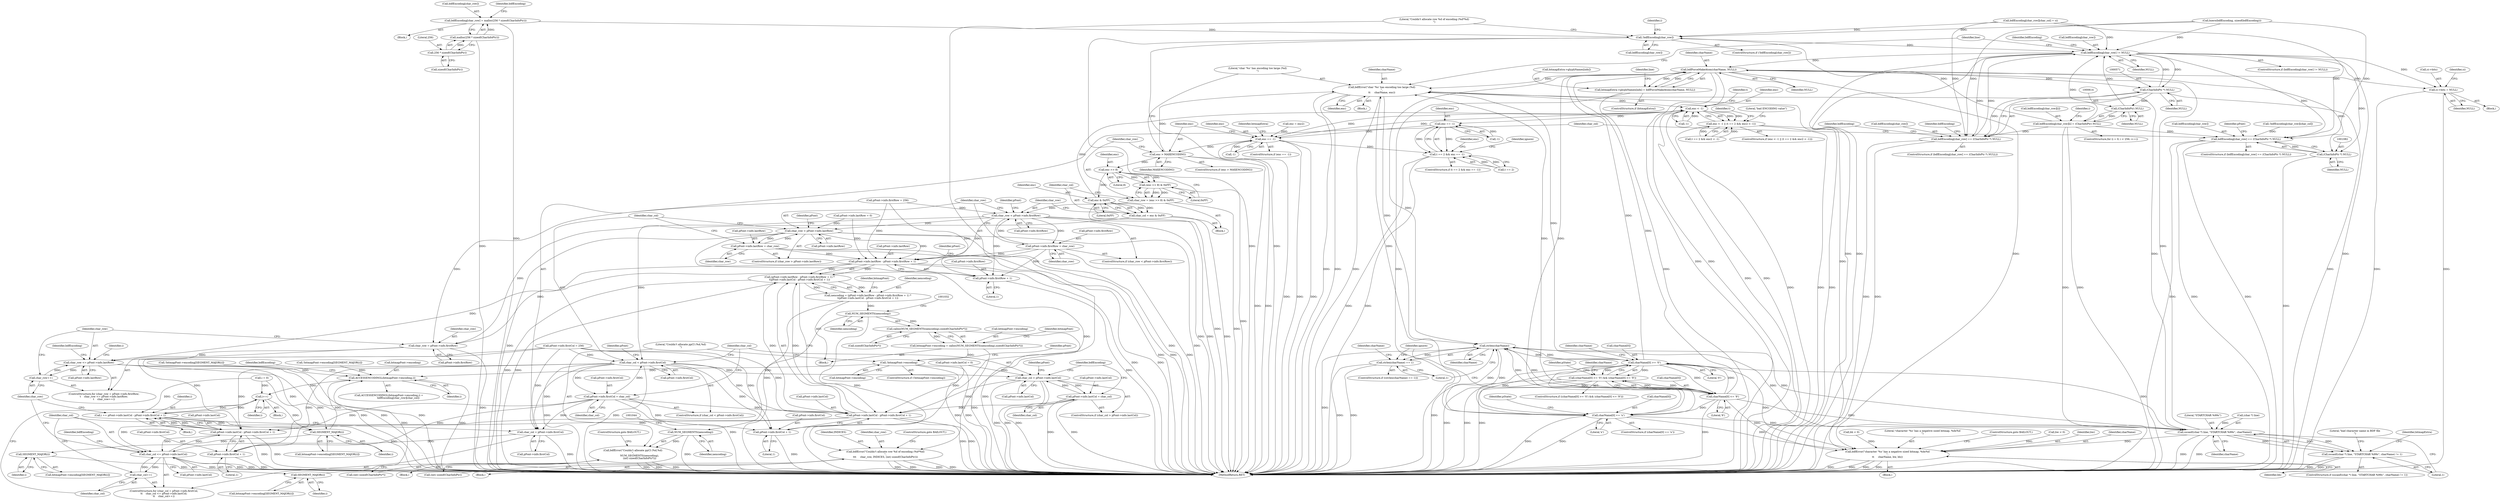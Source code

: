 digraph "0_libxfont_4d024ac10f964f6bd372ae0dd14f02772a6e5f63@API" {
"1000574" [label="(Call,bdfEncoding[char_row] = malloc(256 * sizeof(CharInfoPtr)))"];
"1000578" [label="(Call,malloc(256 * sizeof(CharInfoPtr)))"];
"1000579" [label="(Call,256 * sizeof(CharInfoPtr))"];
"1000584" [label="(Call,!bdfEncoding[char_row])"];
"1000617" [label="(Call,bdfEncoding[char_row] != NULL)"];
"1000403" [label="(Call,bdfForceMakeAtom(charName, NULL))"];
"1000397" [label="(Call,bitmapExtra->glyphNames[ndx] = bdfForceMakeAtom(charName, NULL))"];
"1000487" [label="(Call,bdfError(\"char '%s' has encoding too large (%d)\n\",\n\t\t     charName, enc))"];
"1000435" [label="(Call,enc < -1)"];
"1000434" [label="(Call,enc < -1 || (t == 2 && enc2 < -1))"];
"1000456" [label="(Call,enc == -1)"];
"1000452" [label="(Call,t == 2 && enc == -1)"];
"1000467" [label="(Call,enc == -1)"];
"1000483" [label="(Call,enc > MAXENCODING)"];
"1000496" [label="(Call,enc >> 8)"];
"1000495" [label="(Call,(enc >> 8) & 0xFF)"];
"1000493" [label="(Call,char_row = (enc >> 8) & 0xFF)"];
"1000506" [label="(Call,char_row < pFont->info.firstRow)"];
"1000513" [label="(Call,pFont->info.firstRow = char_row)"];
"1000998" [label="(Call,pFont->info.lastRow - pFont->info.firstRow + 1)"];
"1000997" [label="(Call,(pFont->info.lastRow - pFont->info.firstRow + 1) *\n\t(pFont->info.lastCol - pFont->info.firstCol + 1))"];
"1000995" [label="(Call,nencoding = (pFont->info.lastRow - pFont->info.firstRow + 1) *\n\t(pFont->info.lastCol - pFont->info.firstCol + 1))"];
"1001029" [label="(Call,NUM_SEGMENTS(nencoding))"];
"1001028" [label="(Call,calloc(NUM_SEGMENTS(nencoding),sizeof(CharInfoPtr*)))"];
"1001024" [label="(Call,bitmapFont->encoding = calloc(NUM_SEGMENTS(nencoding),sizeof(CharInfoPtr*)))"];
"1001034" [label="(Call,!bitmapFont->encoding)"];
"1001173" [label="(Call,ACCESSENCODINGL(bitmapFont->encoding,i))"];
"1001183" [label="(Call,i++)"];
"1001092" [label="(Call,i += pFont->info.lastCol - pFont->info.firstCol + 1)"];
"1001149" [label="(Call,SEGMENT_MAJOR(i))"];
"1001157" [label="(Call,SEGMENT_MAJOR(i))"];
"1001169" [label="(Call,SEGMENT_MAJOR(i))"];
"1001041" [label="(Call,NUM_SEGMENTS(nencoding))"];
"1001039" [label="(Call,bdfError(\"Couldn't allocate ppCI (%d,%d)\n\",\n                 NUM_SEGMENTS(nencoding),\n                 (int) sizeof(CharInfoPtr*)))"];
"1001066" [label="(Call,char_row <= pFont->info.lastRow)"];
"1001073" [label="(Call,char_row++)"];
"1001004" [label="(Call,pFont->info.firstRow + 1)"];
"1001059" [label="(Call,char_row = pFont->info.firstRow)"];
"1000521" [label="(Call,char_row > pFont->info.lastRow)"];
"1000528" [label="(Call,pFont->info.lastRow = char_row)"];
"1000589" [label="(Call,bdfError(\"Couldn't allocate row %d of encoding (%d*%d)\n\",\n\t\t\t     char_row, INDICES, (int) sizeof(CharInfoPtr)))"];
"1000502" [label="(Call,enc & 0xFF)"];
"1000500" [label="(Call,char_col = enc & 0xFF)"];
"1000536" [label="(Call,char_col < pFont->info.firstCol)"];
"1000543" [label="(Call,pFont->info.firstCol = char_col)"];
"1001011" [label="(Call,pFont->info.lastCol - pFont->info.firstCol + 1)"];
"1001094" [label="(Call,pFont->info.lastCol - pFont->info.firstCol + 1)"];
"1001117" [label="(Call,char_col <= pFont->info.lastCol)"];
"1001124" [label="(Call,char_col++)"];
"1001017" [label="(Call,pFont->info.firstCol + 1)"];
"1001100" [label="(Call,pFont->info.firstCol + 1)"];
"1001110" [label="(Call,char_col = pFont->info.firstCol)"];
"1000551" [label="(Call,char_col > pFont->info.lastCol)"];
"1000558" [label="(Call,pFont->info.lastCol = char_col)"];
"1000745" [label="(Call,bdfError(\"character '%s' has a negative sized bitmap, %dx%d\n\",\n\t\t     charName, bw, bh))"];
"1000825" [label="(Call,strlen(charName))"];
"1000384" [label="(Call,sscanf((char *) line, \"STARTCHAR %99s\", charName))"];
"1000383" [label="(Call,sscanf((char *) line, \"STARTCHAR %99s\", charName) != 1)"];
"1000824" [label="(Call,strlen(charName) == 1)"];
"1000831" [label="(Call,charName[0] >= '0')"];
"1000830" [label="(Call,(charName[0] >= '0') && (charName[0] <= '9'))"];
"1000836" [label="(Call,charName[0] <= '9')"];
"1000853" [label="(Call,charName[0] == 'x')"];
"1000570" [label="(Call,(CharInfoPtr *) NULL)"];
"1000566" [label="(Call,bdfEncoding[char_row] == (CharInfoPtr *) NULL)"];
"1000613" [label="(Call,(CharInfoPtr) NULL)"];
"1000607" [label="(Call,bdfEncoding[char_row][i] = (CharInfoPtr) NULL)"];
"1001077" [label="(Call,bdfEncoding[char_row] == (CharInfoPtr *) NULL)"];
"1000917" [label="(Call,ci->bits = NULL)"];
"1001081" [label="(Call,(CharInfoPtr *) NULL)"];
"1001042" [label="(Identifier,nencoding)"];
"1000503" [label="(Identifier,enc)"];
"1000451" [label="(ControlStructure,if (t == 2 && enc == -1))"];
"1001144" [label="(Call,!bitmapFont->encoding[SEGMENT_MAJOR(i)])"];
"1000513" [label="(Call,pFont->info.firstRow = char_row)"];
"1000844" [label="(Identifier,pState)"];
"1000598" [label="(ControlStructure,for (i = 0; i < 256; i++))"];
"1001011" [label="(Call,pFont->info.lastCol - pFont->info.firstCol + 1)"];
"1000538" [label="(Call,pFont->info.firstCol)"];
"1000433" [label="(ControlStructure,if (enc < -1 || (t == 2 && enc2 < -1)))"];
"1000458" [label="(Call,-1)"];
"1001124" [label="(Call,char_col++)"];
"1000747" [label="(Identifier,charName)"];
"1000397" [label="(Call,bitmapExtra->glyphNames[ndx] = bdfForceMakeAtom(charName, NULL))"];
"1000616" [label="(ControlStructure,if (bdfEncoding[char_row] != NULL))"];
"1000492" [label="(Block,)"];
"1000389" [label="(Identifier,charName)"];
"1000565" [label="(ControlStructure,if (bdfEncoding[char_row] == (CharInfoPtr *) NULL))"];
"1001078" [label="(Call,bdfEncoding[char_row])"];
"1000498" [label="(Literal,8)"];
"1000466" [label="(ControlStructure,if (enc == -1))"];
"1001004" [label="(Call,pFont->info.firstRow + 1)"];
"1001059" [label="(Call,char_row = pFont->info.firstRow)"];
"1000123" [label="(Block,)"];
"1001051" [label="(Identifier,pFont)"];
"1000572" [label="(Identifier,NULL)"];
"1001068" [label="(Call,pFont->info.lastRow)"];
"1000578" [label="(Call,malloc(256 * sizeof(CharInfoPtr)))"];
"1000495" [label="(Call,(enc >> 8) & 0xFF)"];
"1001076" [label="(ControlStructure,if (bdfEncoding[char_row] == (CharInfoPtr *) NULL))"];
"1000537" [label="(Identifier,char_col)"];
"1000827" [label="(Literal,1)"];
"1000606" [label="(Identifier,i)"];
"1000836" [label="(Call,charName[0] <= '9')"];
"1000457" [label="(Identifier,enc)"];
"1000398" [label="(Call,bitmapExtra->glyphNames[ndx])"];
"1000918" [label="(Call,ci->bits)"];
"1001177" [label="(Identifier,i)"];
"1000558" [label="(Call,pFont->info.lastCol = char_col)"];
"1000585" [label="(Call,bdfEncoding[char_row])"];
"1000483" [label="(Call,enc > MAXENCODING)"];
"1000449" [label="(Literal,\"bad ENCODING value\")"];
"1000588" [label="(Block,)"];
"1000591" [label="(Identifier,char_row)"];
"1000824" [label="(Call,strlen(charName) == 1)"];
"1000861" [label="(Identifier,pState)"];
"1000613" [label="(Call,(CharInfoPtr) NULL)"];
"1000608" [label="(Call,bdfEncoding[char_row][i])"];
"1001081" [label="(Call,(CharInfoPtr *) NULL)"];
"1001025" [label="(Call,bitmapFont->encoding)"];
"1001058" [label="(ControlStructure,for (char_row = pFont->info.firstRow;\n\t    char_row <= pFont->info.lastRow;\n\t    char_row++))"];
"1000738" [label="(Call,bh < 0)"];
"1000746" [label="(Literal,\"character '%s' has a negative sized bitmap, %dx%d\n\")"];
"1000506" [label="(Call,char_row < pFont->info.firstRow)"];
"1000339" [label="(Call,pFont->info.firstCol = 256)"];
"1000830" [label="(Call,(charName[0] >= '0') && (charName[0] <= '9'))"];
"1000831" [label="(Call,charName[0] >= '0')"];
"1000567" [label="(Call,bdfEncoding[char_row])"];
"1000507" [label="(Identifier,char_row)"];
"1000876" [label="(Block,)"];
"1000456" [label="(Call,enc == -1)"];
"1000460" [label="(Call,enc = enc2)"];
"1000593" [label="(Call,(int) sizeof(CharInfoPtr))"];
"1000534" [label="(Identifier,char_row)"];
"1000750" [label="(ControlStructure,goto BAILOUT;)"];
"1000516" [label="(Identifier,pFont)"];
"1000487" [label="(Call,bdfError(\"char '%s' has encoding too large (%d)\n\",\n\t\t     charName, enc))"];
"1000553" [label="(Call,pFont->info.lastCol)"];
"1000826" [label="(Identifier,charName)"];
"1000536" [label="(Call,char_col < pFont->info.firstCol)"];
"1001180" [label="(Identifier,bdfEncoding)"];
"1000494" [label="(Identifier,char_row)"];
"1001030" [label="(Identifier,nencoding)"];
"1001035" [label="(Call,bitmapFont->encoding)"];
"1001010" [label="(Literal,1)"];
"1000404" [label="(Identifier,charName)"];
"1000832" [label="(Call,charName[0])"];
"1000579" [label="(Call,256 * sizeof(CharInfoPtr))"];
"1000453" [label="(Call,t == 2)"];
"1000493" [label="(Call,char_row = (enc >> 8) & 0xFF)"];
"1000441" [label="(Identifier,t)"];
"1000346" [label="(Call,pFont->info.lastCol = 0)"];
"1001094" [label="(Call,pFont->info.lastCol - pFont->info.firstCol + 1)"];
"1001047" [label="(ControlStructure,goto BAILOUT;)"];
"1000623" [label="(Call,bdfEncoding[char_row][char_col] = ci)"];
"1001119" [label="(Call,pFont->info.lastCol)"];
"1001043" [label="(Call,(int) sizeof(CharInfoPtr*))"];
"1000390" [label="(Literal,1)"];
"1000852" [label="(ControlStructure,if (charName[0] == 'x'))"];
"1000325" [label="(Call,pFont->info.firstRow = 256)"];
"1001169" [label="(Call,SEGMENT_MAJOR(i))"];
"1001055" [label="(Call,i = 0)"];
"1000383" [label="(Call,sscanf((char *) line, \"STARTCHAR %99s\", charName) != 1)"];
"1000996" [label="(Identifier,nencoding)"];
"1001026" [label="(Identifier,bitmapFont)"];
"1000182" [label="(Call,bzero(bdfEncoding, sizeof(bdfEncoding)))"];
"1000384" [label="(Call,sscanf((char *) line, \"STARTCHAR %99s\", charName))"];
"1001084" [label="(Block,)"];
"1001073" [label="(Call,char_row++)"];
"1000561" [label="(Identifier,pFont)"];
"1000564" [label="(Identifier,char_col)"];
"1000573" [label="(Block,)"];
"1001131" [label="(Identifier,bdfEncoding)"];
"1001005" [label="(Call,pFont->info.firstRow)"];
"1000435" [label="(Call,enc < -1)"];
"1001109" [label="(ControlStructure,for (char_col = pFont->info.firstCol;\n\t\t    char_col <= pFont->info.lastCol;\n\t\t    char_col++))"];
"1000393" [label="(Literal,\"bad character name in BDF file\n\")"];
"1001029" [label="(Call,NUM_SEGMENTS(nencoding))"];
"1001173" [label="(Call,ACCESSENCODINGL(bitmapFont->encoding,i))"];
"1000505" [label="(ControlStructure,if (char_row < pFont->info.firstRow))"];
"1001088" [label="(Identifier,pFont)"];
"1000575" [label="(Call,bdfEncoding[char_row])"];
"1001017" [label="(Call,pFont->info.firstCol + 1)"];
"1000543" [label="(Call,pFont->info.firstCol = char_col)"];
"1000999" [label="(Call,pFont->info.lastRow)"];
"1001125" [label="(Identifier,char_col)"];
"1001079" [label="(Identifier,bdfEncoding)"];
"1001023" [label="(Literal,1)"];
"1000559" [label="(Call,pFont->info.lastCol)"];
"1000590" [label="(Literal,\"Couldn't allocate row %d of encoding (%d*%d)\n\")"];
"1001014" [label="(Identifier,pFont)"];
"1001083" [label="(Identifier,NULL)"];
"1001106" [label="(Literal,1)"];
"1000485" [label="(Identifier,MAXENCODING)"];
"1001149" [label="(Call,SEGMENT_MAJOR(i))"];
"1000837" [label="(Call,charName[0])"];
"1000586" [label="(Identifier,bdfEncoding)"];
"1001184" [label="(Identifier,i)"];
"1000388" [label="(Literal,\"STARTCHAR %99s\")"];
"1001126" [label="(Block,)"];
"1000529" [label="(Call,pFont->info.lastRow)"];
"1000396" [label="(Identifier,bitmapExtra)"];
"1000521" [label="(Call,char_row > pFont->info.lastRow)"];
"1000633" [label="(Identifier,line)"];
"1000551" [label="(Call,char_col > pFont->info.lastCol)"];
"1001117" [label="(Call,char_col <= pFont->info.lastCol)"];
"1000581" [label="(Call,sizeof(CharInfoPtr))"];
"1000600" [label="(Identifier,i)"];
"1000597" [label="(ControlStructure,goto BAILOUT;)"];
"1001060" [label="(Identifier,char_row)"];
"1000838" [label="(Identifier,charName)"];
"1000584" [label="(Call,!bdfEncoding[char_row])"];
"1001145" [label="(Call,bitmapFont->encoding[SEGMENT_MAJOR(i)])"];
"1001187" [label="(Identifier,i)"];
"1000835" [label="(Literal,'0')"];
"1000523" [label="(Call,pFont->info.lastRow)"];
"1001111" [label="(Identifier,char_col)"];
"1000568" [label="(Identifier,bdfEncoding)"];
"1001224" [label="(MethodReturn,RET)"];
"1000617" [label="(Call,bdfEncoding[char_row] != NULL)"];
"1000583" [label="(ControlStructure,if (!bdfEncoding[char_row]))"];
"1000486" [label="(Block,)"];
"1000502" [label="(Call,enc & 0xFF)"];
"1000497" [label="(Identifier,enc)"];
"1001093" [label="(Identifier,i)"];
"1000520" [label="(ControlStructure,if (char_row > pFont->info.lastRow))"];
"1001100" [label="(Call,pFont->info.firstCol + 1)"];
"1000607" [label="(Call,bdfEncoding[char_row][i] = (CharInfoPtr) NULL)"];
"1000522" [label="(Identifier,char_row)"];
"1000454" [label="(Identifier,t)"];
"1000452" [label="(Call,t == 2 && enc == -1)"];
"1000403" [label="(Call,bdfForceMakeAtom(charName, NULL))"];
"1000618" [label="(Call,bdfEncoding[char_row])"];
"1000395" [label="(ControlStructure,if (bitmapExtra))"];
"1000501" [label="(Identifier,char_col)"];
"1001066" [label="(Call,char_row <= pFont->info.lastRow)"];
"1001012" [label="(Call,pFont->info.lastCol)"];
"1000997" [label="(Call,(pFont->info.lastRow - pFont->info.firstRow + 1) *\n\t(pFont->info.lastCol - pFont->info.firstCol + 1))"];
"1000741" [label="(Call,bw < 0)"];
"1000823" [label="(ControlStructure,if ((strlen(charName) == 1)))"];
"1000923" [label="(Identifier,ci)"];
"1001183" [label="(Call,i++)"];
"1001077" [label="(Call,bdfEncoding[char_row] == (CharInfoPtr *) NULL)"];
"1000467" [label="(Call,enc == -1)"];
"1001165" [label="(Call,bitmapFont->encoding[SEGMENT_MAJOR(i)])"];
"1000385" [label="(Call,(char *) line)"];
"1000995" [label="(Call,nencoding = (pFont->info.lastRow - pFont->info.firstRow + 1) *\n\t(pFont->info.lastCol - pFont->info.firstCol + 1))"];
"1001158" [label="(Identifier,i)"];
"1000833" [label="(Identifier,charName)"];
"1001153" [label="(Call,bitmapFont->encoding[SEGMENT_MAJOR(i)])"];
"1000434" [label="(Call,enc < -1 || (t == 2 && enc2 < -1))"];
"1001095" [label="(Call,pFont->info.lastCol)"];
"1000566" [label="(Call,bdfEncoding[char_row] == (CharInfoPtr *) NULL)"];
"1000745" [label="(Call,bdfError(\"character '%s' has a negative sized bitmap, %dx%d\n\",\n\t\t     charName, bw, bh))"];
"1001118" [label="(Identifier,char_col)"];
"1000535" [label="(ControlStructure,if (char_col < pFont->info.firstCol))"];
"1001067" [label="(Identifier,char_row)"];
"1000514" [label="(Call,pFont->info.firstRow)"];
"1000544" [label="(Call,pFont->info.firstCol)"];
"1000570" [label="(Call,(CharInfoPtr *) NULL)"];
"1000508" [label="(Call,pFont->info.firstRow)"];
"1000825" [label="(Call,strlen(charName))"];
"1000589" [label="(Call,bdfError(\"Couldn't allocate row %d of encoding (%d*%d)\n\",\n\t\t\t     char_row, INDICES, (int) sizeof(CharInfoPtr)))"];
"1001164" [label="(Call,!bitmapFont->encoding[SEGMENT_MAJOR(i)])"];
"1000580" [label="(Literal,256)"];
"1001040" [label="(Literal,\"Couldn't allocate ppCI (%d,%d)\n\")"];
"1001170" [label="(Identifier,i)"];
"1001174" [label="(Call,bitmapFont->encoding)"];
"1000468" [label="(Identifier,enc)"];
"1000744" [label="(Block,)"];
"1000484" [label="(Identifier,enc)"];
"1001036" [label="(Identifier,bitmapFont)"];
"1000437" [label="(Call,-1)"];
"1000531" [label="(Identifier,pFont)"];
"1000853" [label="(Call,charName[0] == 'x')"];
"1000519" [label="(Identifier,char_row)"];
"1001157" [label="(Call,SEGMENT_MAJOR(i))"];
"1001110" [label="(Call,char_col = pFont->info.firstCol)"];
"1000550" [label="(ControlStructure,if (char_col > pFont->info.lastCol))"];
"1000749" [label="(Identifier,bh)"];
"1001034" [label="(Call,!bitmapFont->encoding)"];
"1000549" [label="(Identifier,char_col)"];
"1000474" [label="(Identifier,bitmapExtra)"];
"1000592" [label="(Identifier,INDICES)"];
"1001128" [label="(Call,!bdfEncoding[char_row][char_col])"];
"1000621" [label="(Identifier,NULL)"];
"1000998" [label="(Call,pFont->info.lastRow - pFont->info.firstRow + 1)"];
"1000500" [label="(Call,char_col = enc & 0xFF)"];
"1000552" [label="(Identifier,char_col)"];
"1000382" [label="(ControlStructure,if (sscanf((char *) line, \"STARTCHAR %99s\", charName) != 1))"];
"1000855" [label="(Identifier,charName)"];
"1000921" [label="(Identifier,NULL)"];
"1001074" [label="(Identifier,char_row)"];
"1000574" [label="(Call,bdfEncoding[char_row] = malloc(256 * sizeof(CharInfoPtr)))"];
"1000840" [label="(Literal,'9')"];
"1000619" [label="(Identifier,bdfEncoding)"];
"1001061" [label="(Call,pFont->info.firstRow)"];
"1001033" [label="(ControlStructure,if (!bitmapFont->encoding))"];
"1001150" [label="(Identifier,i)"];
"1000857" [label="(Literal,'x')"];
"1000490" [label="(Identifier,enc)"];
"1000748" [label="(Identifier,bw)"];
"1000626" [label="(Identifier,bdfEncoding)"];
"1000407" [label="(Identifier,line)"];
"1001028" [label="(Call,calloc(NUM_SEGMENTS(nencoding),sizeof(CharInfoPtr*)))"];
"1001092" [label="(Call,i += pFont->info.lastCol - pFont->info.firstCol + 1)"];
"1001018" [label="(Call,pFont->info.firstCol)"];
"1000829" [label="(ControlStructure,if ((charName[0] >= '0') && (charName[0] <= '9')))"];
"1000917" [label="(Call,ci->bits = NULL)"];
"1000332" [label="(Call,pFont->info.lastRow = 0)"];
"1001172" [label="(Call,ACCESSENCODINGL(bitmapFont->encoding,i) =\n                        bdfEncoding[char_row][char_col])"];
"1000439" [label="(Call,t == 2 && enc2 < -1)"];
"1000875" [label="(Identifier,ignore)"];
"1001112" [label="(Call,pFont->info.firstCol)"];
"1000489" [label="(Identifier,charName)"];
"1000461" [label="(Identifier,enc)"];
"1000482" [label="(ControlStructure,if (enc > MAXENCODING))"];
"1001038" [label="(Block,)"];
"1000405" [label="(Identifier,NULL)"];
"1000528" [label="(Call,pFont->info.lastRow = char_row)"];
"1001039" [label="(Call,bdfError(\"Couldn't allocate ppCI (%d,%d)\n\",\n                 NUM_SEGMENTS(nencoding),\n                 (int) sizeof(CharInfoPtr*)))"];
"1001031" [label="(Call,sizeof(CharInfoPtr*))"];
"1001024" [label="(Call,bitmapFont->encoding = calloc(NUM_SEGMENTS(nencoding),sizeof(CharInfoPtr*)))"];
"1000504" [label="(Literal,0xFF)"];
"1000469" [label="(Call,-1)"];
"1000499" [label="(Literal,0xFF)"];
"1000546" [label="(Identifier,pFont)"];
"1000854" [label="(Call,charName[0])"];
"1000576" [label="(Identifier,bdfEncoding)"];
"1000496" [label="(Call,enc >> 8)"];
"1000615" [label="(Identifier,NULL)"];
"1000464" [label="(Identifier,ignore)"];
"1000488" [label="(Literal,\"char '%s' has encoding too large (%d)\n\")"];
"1000436" [label="(Identifier,enc)"];
"1001101" [label="(Call,pFont->info.firstCol)"];
"1001041" [label="(Call,NUM_SEGMENTS(nencoding))"];
"1000574" -> "1000573"  [label="AST: "];
"1000574" -> "1000578"  [label="CFG: "];
"1000575" -> "1000574"  [label="AST: "];
"1000578" -> "1000574"  [label="AST: "];
"1000586" -> "1000574"  [label="CFG: "];
"1000574" -> "1001224"  [label="DDG: "];
"1000578" -> "1000574"  [label="DDG: "];
"1000574" -> "1000584"  [label="DDG: "];
"1000578" -> "1000579"  [label="CFG: "];
"1000579" -> "1000578"  [label="AST: "];
"1000578" -> "1001224"  [label="DDG: "];
"1000579" -> "1000578"  [label="DDG: "];
"1000579" -> "1000581"  [label="CFG: "];
"1000580" -> "1000579"  [label="AST: "];
"1000581" -> "1000579"  [label="AST: "];
"1000584" -> "1000583"  [label="AST: "];
"1000584" -> "1000585"  [label="CFG: "];
"1000585" -> "1000584"  [label="AST: "];
"1000590" -> "1000584"  [label="CFG: "];
"1000600" -> "1000584"  [label="CFG: "];
"1000584" -> "1001224"  [label="DDG: "];
"1000584" -> "1001224"  [label="DDG: "];
"1000623" -> "1000584"  [label="DDG: "];
"1000607" -> "1000584"  [label="DDG: "];
"1000182" -> "1000584"  [label="DDG: "];
"1000584" -> "1000617"  [label="DDG: "];
"1000617" -> "1000616"  [label="AST: "];
"1000617" -> "1000621"  [label="CFG: "];
"1000618" -> "1000617"  [label="AST: "];
"1000621" -> "1000617"  [label="AST: "];
"1000626" -> "1000617"  [label="CFG: "];
"1000633" -> "1000617"  [label="CFG: "];
"1000617" -> "1001224"  [label="DDG: "];
"1000617" -> "1001224"  [label="DDG: "];
"1000617" -> "1001224"  [label="DDG: "];
"1000617" -> "1000403"  [label="DDG: "];
"1000617" -> "1000566"  [label="DDG: "];
"1000617" -> "1000570"  [label="DDG: "];
"1000623" -> "1000617"  [label="DDG: "];
"1000607" -> "1000617"  [label="DDG: "];
"1000566" -> "1000617"  [label="DDG: "];
"1000182" -> "1000617"  [label="DDG: "];
"1000613" -> "1000617"  [label="DDG: "];
"1000570" -> "1000617"  [label="DDG: "];
"1000617" -> "1000917"  [label="DDG: "];
"1000617" -> "1001077"  [label="DDG: "];
"1000617" -> "1001081"  [label="DDG: "];
"1000403" -> "1000397"  [label="AST: "];
"1000403" -> "1000405"  [label="CFG: "];
"1000404" -> "1000403"  [label="AST: "];
"1000405" -> "1000403"  [label="AST: "];
"1000397" -> "1000403"  [label="CFG: "];
"1000403" -> "1001224"  [label="DDG: "];
"1000403" -> "1001224"  [label="DDG: "];
"1000403" -> "1000397"  [label="DDG: "];
"1000403" -> "1000397"  [label="DDG: "];
"1000384" -> "1000403"  [label="DDG: "];
"1000831" -> "1000403"  [label="DDG: "];
"1000853" -> "1000403"  [label="DDG: "];
"1000836" -> "1000403"  [label="DDG: "];
"1000403" -> "1000487"  [label="DDG: "];
"1000403" -> "1000570"  [label="DDG: "];
"1000403" -> "1000745"  [label="DDG: "];
"1000403" -> "1000825"  [label="DDG: "];
"1000403" -> "1000917"  [label="DDG: "];
"1000403" -> "1001081"  [label="DDG: "];
"1000397" -> "1000395"  [label="AST: "];
"1000398" -> "1000397"  [label="AST: "];
"1000407" -> "1000397"  [label="CFG: "];
"1000397" -> "1001224"  [label="DDG: "];
"1000397" -> "1001224"  [label="DDG: "];
"1000487" -> "1000486"  [label="AST: "];
"1000487" -> "1000490"  [label="CFG: "];
"1000488" -> "1000487"  [label="AST: "];
"1000489" -> "1000487"  [label="AST: "];
"1000490" -> "1000487"  [label="AST: "];
"1000633" -> "1000487"  [label="CFG: "];
"1000487" -> "1001224"  [label="DDG: "];
"1000487" -> "1001224"  [label="DDG: "];
"1000487" -> "1001224"  [label="DDG: "];
"1000487" -> "1000435"  [label="DDG: "];
"1000384" -> "1000487"  [label="DDG: "];
"1000831" -> "1000487"  [label="DDG: "];
"1000853" -> "1000487"  [label="DDG: "];
"1000836" -> "1000487"  [label="DDG: "];
"1000483" -> "1000487"  [label="DDG: "];
"1000487" -> "1000745"  [label="DDG: "];
"1000487" -> "1000825"  [label="DDG: "];
"1000435" -> "1000434"  [label="AST: "];
"1000435" -> "1000437"  [label="CFG: "];
"1000436" -> "1000435"  [label="AST: "];
"1000437" -> "1000435"  [label="AST: "];
"1000441" -> "1000435"  [label="CFG: "];
"1000434" -> "1000435"  [label="CFG: "];
"1000435" -> "1001224"  [label="DDG: "];
"1000435" -> "1001224"  [label="DDG: "];
"1000435" -> "1000434"  [label="DDG: "];
"1000435" -> "1000434"  [label="DDG: "];
"1000467" -> "1000435"  [label="DDG: "];
"1000502" -> "1000435"  [label="DDG: "];
"1000437" -> "1000435"  [label="DDG: "];
"1000435" -> "1000456"  [label="DDG: "];
"1000435" -> "1000467"  [label="DDG: "];
"1000434" -> "1000433"  [label="AST: "];
"1000434" -> "1000439"  [label="CFG: "];
"1000439" -> "1000434"  [label="AST: "];
"1000449" -> "1000434"  [label="CFG: "];
"1000454" -> "1000434"  [label="CFG: "];
"1000434" -> "1001224"  [label="DDG: "];
"1000434" -> "1001224"  [label="DDG: "];
"1000434" -> "1001224"  [label="DDG: "];
"1000439" -> "1000434"  [label="DDG: "];
"1000439" -> "1000434"  [label="DDG: "];
"1000456" -> "1000452"  [label="AST: "];
"1000456" -> "1000458"  [label="CFG: "];
"1000457" -> "1000456"  [label="AST: "];
"1000458" -> "1000456"  [label="AST: "];
"1000452" -> "1000456"  [label="CFG: "];
"1000456" -> "1000452"  [label="DDG: "];
"1000456" -> "1000452"  [label="DDG: "];
"1000458" -> "1000456"  [label="DDG: "];
"1000456" -> "1000467"  [label="DDG: "];
"1000452" -> "1000451"  [label="AST: "];
"1000452" -> "1000453"  [label="CFG: "];
"1000453" -> "1000452"  [label="AST: "];
"1000461" -> "1000452"  [label="CFG: "];
"1000464" -> "1000452"  [label="CFG: "];
"1000452" -> "1001224"  [label="DDG: "];
"1000452" -> "1001224"  [label="DDG: "];
"1000453" -> "1000452"  [label="DDG: "];
"1000453" -> "1000452"  [label="DDG: "];
"1000467" -> "1000452"  [label="DDG: "];
"1000467" -> "1000466"  [label="AST: "];
"1000467" -> "1000469"  [label="CFG: "];
"1000468" -> "1000467"  [label="AST: "];
"1000469" -> "1000467"  [label="AST: "];
"1000474" -> "1000467"  [label="CFG: "];
"1000484" -> "1000467"  [label="CFG: "];
"1000467" -> "1001224"  [label="DDG: "];
"1000467" -> "1001224"  [label="DDG: "];
"1000467" -> "1001224"  [label="DDG: "];
"1000460" -> "1000467"  [label="DDG: "];
"1000469" -> "1000467"  [label="DDG: "];
"1000467" -> "1000483"  [label="DDG: "];
"1000483" -> "1000482"  [label="AST: "];
"1000483" -> "1000485"  [label="CFG: "];
"1000484" -> "1000483"  [label="AST: "];
"1000485" -> "1000483"  [label="AST: "];
"1000488" -> "1000483"  [label="CFG: "];
"1000494" -> "1000483"  [label="CFG: "];
"1000483" -> "1001224"  [label="DDG: "];
"1000483" -> "1001224"  [label="DDG: "];
"1000483" -> "1000496"  [label="DDG: "];
"1000496" -> "1000495"  [label="AST: "];
"1000496" -> "1000498"  [label="CFG: "];
"1000497" -> "1000496"  [label="AST: "];
"1000498" -> "1000496"  [label="AST: "];
"1000499" -> "1000496"  [label="CFG: "];
"1000496" -> "1000495"  [label="DDG: "];
"1000496" -> "1000495"  [label="DDG: "];
"1000496" -> "1000502"  [label="DDG: "];
"1000495" -> "1000493"  [label="AST: "];
"1000495" -> "1000499"  [label="CFG: "];
"1000499" -> "1000495"  [label="AST: "];
"1000493" -> "1000495"  [label="CFG: "];
"1000495" -> "1001224"  [label="DDG: "];
"1000495" -> "1000493"  [label="DDG: "];
"1000495" -> "1000493"  [label="DDG: "];
"1000493" -> "1000492"  [label="AST: "];
"1000494" -> "1000493"  [label="AST: "];
"1000501" -> "1000493"  [label="CFG: "];
"1000493" -> "1001224"  [label="DDG: "];
"1000493" -> "1000506"  [label="DDG: "];
"1000506" -> "1000505"  [label="AST: "];
"1000506" -> "1000508"  [label="CFG: "];
"1000507" -> "1000506"  [label="AST: "];
"1000508" -> "1000506"  [label="AST: "];
"1000516" -> "1000506"  [label="CFG: "];
"1000522" -> "1000506"  [label="CFG: "];
"1000506" -> "1001224"  [label="DDG: "];
"1000506" -> "1001224"  [label="DDG: "];
"1000325" -> "1000506"  [label="DDG: "];
"1000513" -> "1000506"  [label="DDG: "];
"1000506" -> "1000513"  [label="DDG: "];
"1000506" -> "1000521"  [label="DDG: "];
"1000506" -> "1000998"  [label="DDG: "];
"1000506" -> "1001004"  [label="DDG: "];
"1000506" -> "1001059"  [label="DDG: "];
"1000513" -> "1000505"  [label="AST: "];
"1000513" -> "1000519"  [label="CFG: "];
"1000514" -> "1000513"  [label="AST: "];
"1000519" -> "1000513"  [label="AST: "];
"1000522" -> "1000513"  [label="CFG: "];
"1000513" -> "1001224"  [label="DDG: "];
"1000513" -> "1000998"  [label="DDG: "];
"1000513" -> "1001004"  [label="DDG: "];
"1000513" -> "1001059"  [label="DDG: "];
"1000998" -> "1000997"  [label="AST: "];
"1000998" -> "1001004"  [label="CFG: "];
"1000999" -> "1000998"  [label="AST: "];
"1001004" -> "1000998"  [label="AST: "];
"1001014" -> "1000998"  [label="CFG: "];
"1000998" -> "1001224"  [label="DDG: "];
"1000998" -> "1001224"  [label="DDG: "];
"1000998" -> "1000997"  [label="DDG: "];
"1000998" -> "1000997"  [label="DDG: "];
"1000332" -> "1000998"  [label="DDG: "];
"1000528" -> "1000998"  [label="DDG: "];
"1000521" -> "1000998"  [label="DDG: "];
"1000325" -> "1000998"  [label="DDG: "];
"1000998" -> "1001066"  [label="DDG: "];
"1000997" -> "1000995"  [label="AST: "];
"1000997" -> "1001011"  [label="CFG: "];
"1001011" -> "1000997"  [label="AST: "];
"1000995" -> "1000997"  [label="CFG: "];
"1000997" -> "1001224"  [label="DDG: "];
"1000997" -> "1001224"  [label="DDG: "];
"1000997" -> "1000995"  [label="DDG: "];
"1000997" -> "1000995"  [label="DDG: "];
"1001011" -> "1000997"  [label="DDG: "];
"1001011" -> "1000997"  [label="DDG: "];
"1000995" -> "1000123"  [label="AST: "];
"1000996" -> "1000995"  [label="AST: "];
"1001026" -> "1000995"  [label="CFG: "];
"1000995" -> "1001224"  [label="DDG: "];
"1000995" -> "1001029"  [label="DDG: "];
"1001029" -> "1001028"  [label="AST: "];
"1001029" -> "1001030"  [label="CFG: "];
"1001030" -> "1001029"  [label="AST: "];
"1001032" -> "1001029"  [label="CFG: "];
"1001029" -> "1001224"  [label="DDG: "];
"1001029" -> "1001028"  [label="DDG: "];
"1001029" -> "1001041"  [label="DDG: "];
"1001028" -> "1001024"  [label="AST: "];
"1001028" -> "1001031"  [label="CFG: "];
"1001031" -> "1001028"  [label="AST: "];
"1001024" -> "1001028"  [label="CFG: "];
"1001028" -> "1001224"  [label="DDG: "];
"1001028" -> "1001024"  [label="DDG: "];
"1001024" -> "1000123"  [label="AST: "];
"1001025" -> "1001024"  [label="AST: "];
"1001036" -> "1001024"  [label="CFG: "];
"1001024" -> "1001224"  [label="DDG: "];
"1001024" -> "1001034"  [label="DDG: "];
"1001034" -> "1001033"  [label="AST: "];
"1001034" -> "1001035"  [label="CFG: "];
"1001035" -> "1001034"  [label="AST: "];
"1001040" -> "1001034"  [label="CFG: "];
"1001051" -> "1001034"  [label="CFG: "];
"1001034" -> "1001224"  [label="DDG: "];
"1001034" -> "1001224"  [label="DDG: "];
"1001034" -> "1001173"  [label="DDG: "];
"1001173" -> "1001172"  [label="AST: "];
"1001173" -> "1001177"  [label="CFG: "];
"1001174" -> "1001173"  [label="AST: "];
"1001177" -> "1001173"  [label="AST: "];
"1001180" -> "1001173"  [label="CFG: "];
"1001173" -> "1001224"  [label="DDG: "];
"1001164" -> "1001173"  [label="DDG: "];
"1001144" -> "1001173"  [label="DDG: "];
"1001169" -> "1001173"  [label="DDG: "];
"1001149" -> "1001173"  [label="DDG: "];
"1001173" -> "1001183"  [label="DDG: "];
"1001183" -> "1001126"  [label="AST: "];
"1001183" -> "1001184"  [label="CFG: "];
"1001184" -> "1001183"  [label="AST: "];
"1001125" -> "1001183"  [label="CFG: "];
"1001183" -> "1001092"  [label="DDG: "];
"1001183" -> "1001149"  [label="DDG: "];
"1001055" -> "1001183"  [label="DDG: "];
"1001092" -> "1001183"  [label="DDG: "];
"1001092" -> "1001084"  [label="AST: "];
"1001092" -> "1001094"  [label="CFG: "];
"1001093" -> "1001092"  [label="AST: "];
"1001094" -> "1001092"  [label="AST: "];
"1001074" -> "1001092"  [label="CFG: "];
"1001092" -> "1001224"  [label="DDG: "];
"1001094" -> "1001092"  [label="DDG: "];
"1001094" -> "1001092"  [label="DDG: "];
"1001055" -> "1001092"  [label="DDG: "];
"1001092" -> "1001149"  [label="DDG: "];
"1001149" -> "1001145"  [label="AST: "];
"1001149" -> "1001150"  [label="CFG: "];
"1001150" -> "1001149"  [label="AST: "];
"1001145" -> "1001149"  [label="CFG: "];
"1001055" -> "1001149"  [label="DDG: "];
"1001149" -> "1001157"  [label="DDG: "];
"1001157" -> "1001153"  [label="AST: "];
"1001157" -> "1001158"  [label="CFG: "];
"1001158" -> "1001157"  [label="AST: "];
"1001153" -> "1001157"  [label="CFG: "];
"1001157" -> "1001169"  [label="DDG: "];
"1001169" -> "1001165"  [label="AST: "];
"1001169" -> "1001170"  [label="CFG: "];
"1001170" -> "1001169"  [label="AST: "];
"1001165" -> "1001169"  [label="CFG: "];
"1001041" -> "1001039"  [label="AST: "];
"1001041" -> "1001042"  [label="CFG: "];
"1001042" -> "1001041"  [label="AST: "];
"1001044" -> "1001041"  [label="CFG: "];
"1001041" -> "1001224"  [label="DDG: "];
"1001041" -> "1001039"  [label="DDG: "];
"1001039" -> "1001038"  [label="AST: "];
"1001039" -> "1001043"  [label="CFG: "];
"1001040" -> "1001039"  [label="AST: "];
"1001043" -> "1001039"  [label="AST: "];
"1001047" -> "1001039"  [label="CFG: "];
"1001039" -> "1001224"  [label="DDG: "];
"1001039" -> "1001224"  [label="DDG: "];
"1001039" -> "1001224"  [label="DDG: "];
"1001066" -> "1001058"  [label="AST: "];
"1001066" -> "1001068"  [label="CFG: "];
"1001067" -> "1001066"  [label="AST: "];
"1001068" -> "1001066"  [label="AST: "];
"1001079" -> "1001066"  [label="CFG: "];
"1001187" -> "1001066"  [label="CFG: "];
"1001066" -> "1001224"  [label="DDG: "];
"1001066" -> "1001224"  [label="DDG: "];
"1001066" -> "1001224"  [label="DDG: "];
"1001073" -> "1001066"  [label="DDG: "];
"1001059" -> "1001066"  [label="DDG: "];
"1001066" -> "1001073"  [label="DDG: "];
"1001073" -> "1001058"  [label="AST: "];
"1001073" -> "1001074"  [label="CFG: "];
"1001074" -> "1001073"  [label="AST: "];
"1001067" -> "1001073"  [label="CFG: "];
"1001004" -> "1001010"  [label="CFG: "];
"1001005" -> "1001004"  [label="AST: "];
"1001010" -> "1001004"  [label="AST: "];
"1001004" -> "1001224"  [label="DDG: "];
"1000325" -> "1001004"  [label="DDG: "];
"1001059" -> "1001058"  [label="AST: "];
"1001059" -> "1001061"  [label="CFG: "];
"1001060" -> "1001059"  [label="AST: "];
"1001061" -> "1001059"  [label="AST: "];
"1001067" -> "1001059"  [label="CFG: "];
"1001059" -> "1001224"  [label="DDG: "];
"1000325" -> "1001059"  [label="DDG: "];
"1000521" -> "1000520"  [label="AST: "];
"1000521" -> "1000523"  [label="CFG: "];
"1000522" -> "1000521"  [label="AST: "];
"1000523" -> "1000521"  [label="AST: "];
"1000531" -> "1000521"  [label="CFG: "];
"1000537" -> "1000521"  [label="CFG: "];
"1000521" -> "1001224"  [label="DDG: "];
"1000521" -> "1001224"  [label="DDG: "];
"1000521" -> "1001224"  [label="DDG: "];
"1000332" -> "1000521"  [label="DDG: "];
"1000528" -> "1000521"  [label="DDG: "];
"1000521" -> "1000528"  [label="DDG: "];
"1000521" -> "1000589"  [label="DDG: "];
"1000528" -> "1000520"  [label="AST: "];
"1000528" -> "1000534"  [label="CFG: "];
"1000529" -> "1000528"  [label="AST: "];
"1000534" -> "1000528"  [label="AST: "];
"1000537" -> "1000528"  [label="CFG: "];
"1000528" -> "1001224"  [label="DDG: "];
"1000528" -> "1001224"  [label="DDG: "];
"1000589" -> "1000588"  [label="AST: "];
"1000589" -> "1000593"  [label="CFG: "];
"1000590" -> "1000589"  [label="AST: "];
"1000591" -> "1000589"  [label="AST: "];
"1000592" -> "1000589"  [label="AST: "];
"1000593" -> "1000589"  [label="AST: "];
"1000597" -> "1000589"  [label="CFG: "];
"1000589" -> "1001224"  [label="DDG: "];
"1000589" -> "1001224"  [label="DDG: "];
"1000589" -> "1001224"  [label="DDG: "];
"1000589" -> "1001224"  [label="DDG: "];
"1000502" -> "1000500"  [label="AST: "];
"1000502" -> "1000504"  [label="CFG: "];
"1000503" -> "1000502"  [label="AST: "];
"1000504" -> "1000502"  [label="AST: "];
"1000500" -> "1000502"  [label="CFG: "];
"1000502" -> "1001224"  [label="DDG: "];
"1000502" -> "1000500"  [label="DDG: "];
"1000502" -> "1000500"  [label="DDG: "];
"1000500" -> "1000492"  [label="AST: "];
"1000501" -> "1000500"  [label="AST: "];
"1000507" -> "1000500"  [label="CFG: "];
"1000500" -> "1001224"  [label="DDG: "];
"1000500" -> "1000536"  [label="DDG: "];
"1000536" -> "1000535"  [label="AST: "];
"1000536" -> "1000538"  [label="CFG: "];
"1000537" -> "1000536"  [label="AST: "];
"1000538" -> "1000536"  [label="AST: "];
"1000546" -> "1000536"  [label="CFG: "];
"1000552" -> "1000536"  [label="CFG: "];
"1000536" -> "1001224"  [label="DDG: "];
"1000536" -> "1001224"  [label="DDG: "];
"1000339" -> "1000536"  [label="DDG: "];
"1000543" -> "1000536"  [label="DDG: "];
"1000536" -> "1000543"  [label="DDG: "];
"1000536" -> "1000551"  [label="DDG: "];
"1000536" -> "1001011"  [label="DDG: "];
"1000536" -> "1001017"  [label="DDG: "];
"1000536" -> "1001094"  [label="DDG: "];
"1000536" -> "1001100"  [label="DDG: "];
"1000536" -> "1001110"  [label="DDG: "];
"1000543" -> "1000535"  [label="AST: "];
"1000543" -> "1000549"  [label="CFG: "];
"1000544" -> "1000543"  [label="AST: "];
"1000549" -> "1000543"  [label="AST: "];
"1000552" -> "1000543"  [label="CFG: "];
"1000543" -> "1001224"  [label="DDG: "];
"1000543" -> "1001011"  [label="DDG: "];
"1000543" -> "1001017"  [label="DDG: "];
"1000543" -> "1001094"  [label="DDG: "];
"1000543" -> "1001100"  [label="DDG: "];
"1000543" -> "1001110"  [label="DDG: "];
"1001011" -> "1001017"  [label="CFG: "];
"1001012" -> "1001011"  [label="AST: "];
"1001017" -> "1001011"  [label="AST: "];
"1001011" -> "1001224"  [label="DDG: "];
"1001011" -> "1001224"  [label="DDG: "];
"1000551" -> "1001011"  [label="DDG: "];
"1000346" -> "1001011"  [label="DDG: "];
"1000558" -> "1001011"  [label="DDG: "];
"1000339" -> "1001011"  [label="DDG: "];
"1001011" -> "1001094"  [label="DDG: "];
"1001011" -> "1001117"  [label="DDG: "];
"1001094" -> "1001100"  [label="CFG: "];
"1001095" -> "1001094"  [label="AST: "];
"1001100" -> "1001094"  [label="AST: "];
"1001094" -> "1001224"  [label="DDG: "];
"1001094" -> "1001224"  [label="DDG: "];
"1001117" -> "1001094"  [label="DDG: "];
"1000339" -> "1001094"  [label="DDG: "];
"1001094" -> "1001117"  [label="DDG: "];
"1001117" -> "1001109"  [label="AST: "];
"1001117" -> "1001119"  [label="CFG: "];
"1001118" -> "1001117"  [label="AST: "];
"1001119" -> "1001117"  [label="AST: "];
"1001131" -> "1001117"  [label="CFG: "];
"1001074" -> "1001117"  [label="CFG: "];
"1001117" -> "1001224"  [label="DDG: "];
"1001117" -> "1001224"  [label="DDG: "];
"1001117" -> "1001224"  [label="DDG: "];
"1001110" -> "1001117"  [label="DDG: "];
"1001124" -> "1001117"  [label="DDG: "];
"1001117" -> "1001124"  [label="DDG: "];
"1001124" -> "1001109"  [label="AST: "];
"1001124" -> "1001125"  [label="CFG: "];
"1001125" -> "1001124"  [label="AST: "];
"1001118" -> "1001124"  [label="CFG: "];
"1001017" -> "1001023"  [label="CFG: "];
"1001018" -> "1001017"  [label="AST: "];
"1001023" -> "1001017"  [label="AST: "];
"1001017" -> "1001224"  [label="DDG: "];
"1000339" -> "1001017"  [label="DDG: "];
"1001100" -> "1001106"  [label="CFG: "];
"1001101" -> "1001100"  [label="AST: "];
"1001106" -> "1001100"  [label="AST: "];
"1001100" -> "1001224"  [label="DDG: "];
"1000339" -> "1001100"  [label="DDG: "];
"1001110" -> "1001109"  [label="AST: "];
"1001110" -> "1001112"  [label="CFG: "];
"1001111" -> "1001110"  [label="AST: "];
"1001112" -> "1001110"  [label="AST: "];
"1001118" -> "1001110"  [label="CFG: "];
"1001110" -> "1001224"  [label="DDG: "];
"1000339" -> "1001110"  [label="DDG: "];
"1000551" -> "1000550"  [label="AST: "];
"1000551" -> "1000553"  [label="CFG: "];
"1000552" -> "1000551"  [label="AST: "];
"1000553" -> "1000551"  [label="AST: "];
"1000561" -> "1000551"  [label="CFG: "];
"1000568" -> "1000551"  [label="CFG: "];
"1000551" -> "1001224"  [label="DDG: "];
"1000551" -> "1001224"  [label="DDG: "];
"1000551" -> "1001224"  [label="DDG: "];
"1000346" -> "1000551"  [label="DDG: "];
"1000558" -> "1000551"  [label="DDG: "];
"1000551" -> "1000558"  [label="DDG: "];
"1000558" -> "1000550"  [label="AST: "];
"1000558" -> "1000564"  [label="CFG: "];
"1000559" -> "1000558"  [label="AST: "];
"1000564" -> "1000558"  [label="AST: "];
"1000568" -> "1000558"  [label="CFG: "];
"1000558" -> "1001224"  [label="DDG: "];
"1000558" -> "1001224"  [label="DDG: "];
"1000745" -> "1000744"  [label="AST: "];
"1000745" -> "1000749"  [label="CFG: "];
"1000746" -> "1000745"  [label="AST: "];
"1000747" -> "1000745"  [label="AST: "];
"1000748" -> "1000745"  [label="AST: "];
"1000749" -> "1000745"  [label="AST: "];
"1000750" -> "1000745"  [label="CFG: "];
"1000745" -> "1001224"  [label="DDG: "];
"1000745" -> "1001224"  [label="DDG: "];
"1000745" -> "1001224"  [label="DDG: "];
"1000745" -> "1001224"  [label="DDG: "];
"1000384" -> "1000745"  [label="DDG: "];
"1000831" -> "1000745"  [label="DDG: "];
"1000853" -> "1000745"  [label="DDG: "];
"1000836" -> "1000745"  [label="DDG: "];
"1000741" -> "1000745"  [label="DDG: "];
"1000738" -> "1000745"  [label="DDG: "];
"1000825" -> "1000824"  [label="AST: "];
"1000825" -> "1000826"  [label="CFG: "];
"1000826" -> "1000825"  [label="AST: "];
"1000827" -> "1000825"  [label="CFG: "];
"1000825" -> "1001224"  [label="DDG: "];
"1000825" -> "1000384"  [label="DDG: "];
"1000825" -> "1000824"  [label="DDG: "];
"1000384" -> "1000825"  [label="DDG: "];
"1000831" -> "1000825"  [label="DDG: "];
"1000853" -> "1000825"  [label="DDG: "];
"1000836" -> "1000825"  [label="DDG: "];
"1000825" -> "1000831"  [label="DDG: "];
"1000825" -> "1000836"  [label="DDG: "];
"1000825" -> "1000853"  [label="DDG: "];
"1000384" -> "1000383"  [label="AST: "];
"1000384" -> "1000389"  [label="CFG: "];
"1000385" -> "1000384"  [label="AST: "];
"1000388" -> "1000384"  [label="AST: "];
"1000389" -> "1000384"  [label="AST: "];
"1000390" -> "1000384"  [label="CFG: "];
"1000384" -> "1001224"  [label="DDG: "];
"1000384" -> "1001224"  [label="DDG: "];
"1000384" -> "1000383"  [label="DDG: "];
"1000384" -> "1000383"  [label="DDG: "];
"1000384" -> "1000383"  [label="DDG: "];
"1000385" -> "1000384"  [label="DDG: "];
"1000831" -> "1000384"  [label="DDG: "];
"1000853" -> "1000384"  [label="DDG: "];
"1000836" -> "1000384"  [label="DDG: "];
"1000383" -> "1000382"  [label="AST: "];
"1000383" -> "1000390"  [label="CFG: "];
"1000390" -> "1000383"  [label="AST: "];
"1000393" -> "1000383"  [label="CFG: "];
"1000396" -> "1000383"  [label="CFG: "];
"1000383" -> "1001224"  [label="DDG: "];
"1000383" -> "1001224"  [label="DDG: "];
"1000824" -> "1000823"  [label="AST: "];
"1000824" -> "1000827"  [label="CFG: "];
"1000827" -> "1000824"  [label="AST: "];
"1000833" -> "1000824"  [label="CFG: "];
"1000875" -> "1000824"  [label="CFG: "];
"1000824" -> "1001224"  [label="DDG: "];
"1000824" -> "1001224"  [label="DDG: "];
"1000831" -> "1000830"  [label="AST: "];
"1000831" -> "1000835"  [label="CFG: "];
"1000832" -> "1000831"  [label="AST: "];
"1000835" -> "1000831"  [label="AST: "];
"1000838" -> "1000831"  [label="CFG: "];
"1000830" -> "1000831"  [label="CFG: "];
"1000831" -> "1001224"  [label="DDG: "];
"1000831" -> "1000830"  [label="DDG: "];
"1000831" -> "1000830"  [label="DDG: "];
"1000853" -> "1000831"  [label="DDG: "];
"1000836" -> "1000831"  [label="DDG: "];
"1000831" -> "1000836"  [label="DDG: "];
"1000831" -> "1000853"  [label="DDG: "];
"1000830" -> "1000829"  [label="AST: "];
"1000830" -> "1000836"  [label="CFG: "];
"1000836" -> "1000830"  [label="AST: "];
"1000844" -> "1000830"  [label="CFG: "];
"1000855" -> "1000830"  [label="CFG: "];
"1000830" -> "1001224"  [label="DDG: "];
"1000830" -> "1001224"  [label="DDG: "];
"1000830" -> "1001224"  [label="DDG: "];
"1000836" -> "1000830"  [label="DDG: "];
"1000836" -> "1000830"  [label="DDG: "];
"1000836" -> "1000840"  [label="CFG: "];
"1000837" -> "1000836"  [label="AST: "];
"1000840" -> "1000836"  [label="AST: "];
"1000836" -> "1001224"  [label="DDG: "];
"1000836" -> "1000853"  [label="DDG: "];
"1000853" -> "1000852"  [label="AST: "];
"1000853" -> "1000857"  [label="CFG: "];
"1000854" -> "1000853"  [label="AST: "];
"1000857" -> "1000853"  [label="AST: "];
"1000861" -> "1000853"  [label="CFG: "];
"1000875" -> "1000853"  [label="CFG: "];
"1000853" -> "1001224"  [label="DDG: "];
"1000853" -> "1001224"  [label="DDG: "];
"1000570" -> "1000566"  [label="AST: "];
"1000570" -> "1000572"  [label="CFG: "];
"1000571" -> "1000570"  [label="AST: "];
"1000572" -> "1000570"  [label="AST: "];
"1000566" -> "1000570"  [label="CFG: "];
"1000570" -> "1001224"  [label="DDG: "];
"1000570" -> "1000566"  [label="DDG: "];
"1000570" -> "1000613"  [label="DDG: "];
"1000566" -> "1000565"  [label="AST: "];
"1000567" -> "1000566"  [label="AST: "];
"1000576" -> "1000566"  [label="CFG: "];
"1000619" -> "1000566"  [label="CFG: "];
"1000566" -> "1001224"  [label="DDG: "];
"1000566" -> "1001224"  [label="DDG: "];
"1000623" -> "1000566"  [label="DDG: "];
"1000607" -> "1000566"  [label="DDG: "];
"1000182" -> "1000566"  [label="DDG: "];
"1000613" -> "1000607"  [label="AST: "];
"1000613" -> "1000615"  [label="CFG: "];
"1000614" -> "1000613"  [label="AST: "];
"1000615" -> "1000613"  [label="AST: "];
"1000607" -> "1000613"  [label="CFG: "];
"1000613" -> "1000607"  [label="DDG: "];
"1000607" -> "1000598"  [label="AST: "];
"1000608" -> "1000607"  [label="AST: "];
"1000606" -> "1000607"  [label="CFG: "];
"1000607" -> "1001224"  [label="DDG: "];
"1000607" -> "1001224"  [label="DDG: "];
"1000607" -> "1001077"  [label="DDG: "];
"1001077" -> "1001076"  [label="AST: "];
"1001077" -> "1001081"  [label="CFG: "];
"1001078" -> "1001077"  [label="AST: "];
"1001081" -> "1001077"  [label="AST: "];
"1001088" -> "1001077"  [label="CFG: "];
"1001111" -> "1001077"  [label="CFG: "];
"1001077" -> "1001224"  [label="DDG: "];
"1001077" -> "1001224"  [label="DDG: "];
"1001077" -> "1001224"  [label="DDG: "];
"1001128" -> "1001077"  [label="DDG: "];
"1000182" -> "1001077"  [label="DDG: "];
"1000623" -> "1001077"  [label="DDG: "];
"1001081" -> "1001077"  [label="DDG: "];
"1000917" -> "1000876"  [label="AST: "];
"1000917" -> "1000921"  [label="CFG: "];
"1000918" -> "1000917"  [label="AST: "];
"1000921" -> "1000917"  [label="AST: "];
"1000923" -> "1000917"  [label="CFG: "];
"1000917" -> "1001224"  [label="DDG: "];
"1000917" -> "1001224"  [label="DDG: "];
"1001081" -> "1001083"  [label="CFG: "];
"1001082" -> "1001081"  [label="AST: "];
"1001083" -> "1001081"  [label="AST: "];
"1001081" -> "1001224"  [label="DDG: "];
}
